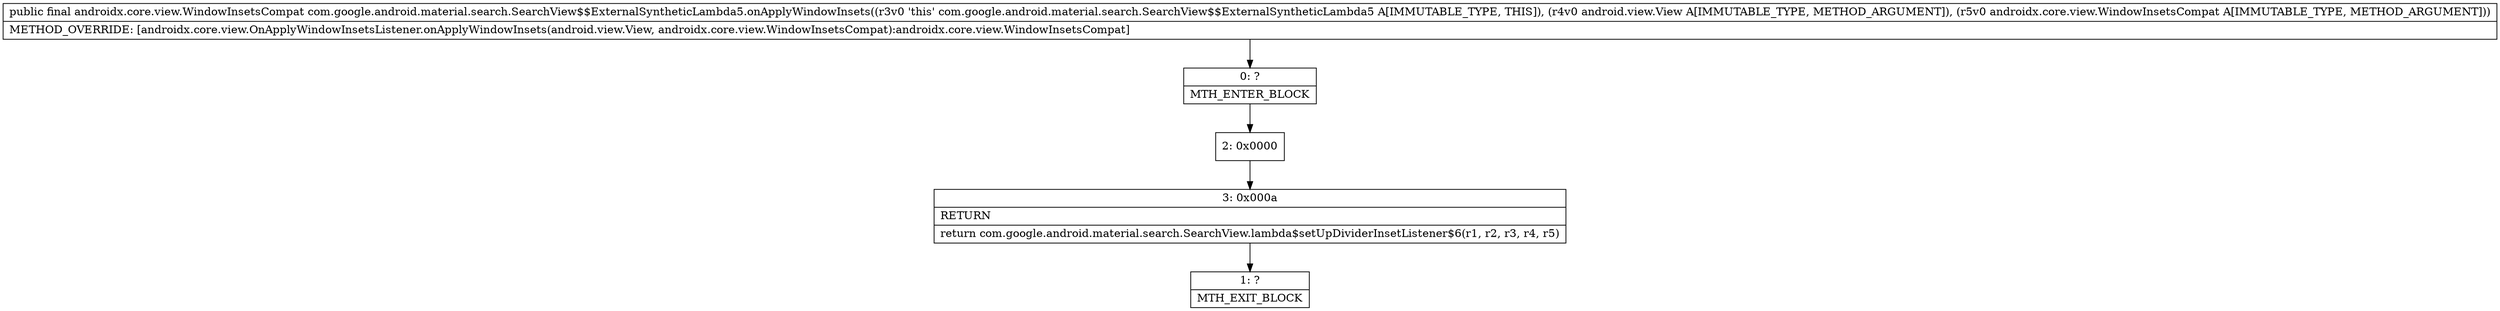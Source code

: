 digraph "CFG forcom.google.android.material.search.SearchView$$ExternalSyntheticLambda5.onApplyWindowInsets(Landroid\/view\/View;Landroidx\/core\/view\/WindowInsetsCompat;)Landroidx\/core\/view\/WindowInsetsCompat;" {
Node_0 [shape=record,label="{0\:\ ?|MTH_ENTER_BLOCK\l}"];
Node_2 [shape=record,label="{2\:\ 0x0000}"];
Node_3 [shape=record,label="{3\:\ 0x000a|RETURN\l|return com.google.android.material.search.SearchView.lambda$setUpDividerInsetListener$6(r1, r2, r3, r4, r5)\l}"];
Node_1 [shape=record,label="{1\:\ ?|MTH_EXIT_BLOCK\l}"];
MethodNode[shape=record,label="{public final androidx.core.view.WindowInsetsCompat com.google.android.material.search.SearchView$$ExternalSyntheticLambda5.onApplyWindowInsets((r3v0 'this' com.google.android.material.search.SearchView$$ExternalSyntheticLambda5 A[IMMUTABLE_TYPE, THIS]), (r4v0 android.view.View A[IMMUTABLE_TYPE, METHOD_ARGUMENT]), (r5v0 androidx.core.view.WindowInsetsCompat A[IMMUTABLE_TYPE, METHOD_ARGUMENT]))  | METHOD_OVERRIDE: [androidx.core.view.OnApplyWindowInsetsListener.onApplyWindowInsets(android.view.View, androidx.core.view.WindowInsetsCompat):androidx.core.view.WindowInsetsCompat]\l}"];
MethodNode -> Node_0;Node_0 -> Node_2;
Node_2 -> Node_3;
Node_3 -> Node_1;
}

